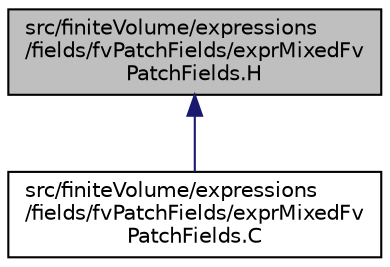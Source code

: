 digraph "src/finiteVolume/expressions/fields/fvPatchFields/exprMixedFvPatchFields.H"
{
  bgcolor="transparent";
  edge [fontname="Helvetica",fontsize="10",labelfontname="Helvetica",labelfontsize="10"];
  node [fontname="Helvetica",fontsize="10",shape=record];
  Node1 [label="src/finiteVolume/expressions\l/fields/fvPatchFields/exprMixedFv\lPatchFields.H",height=0.2,width=0.4,color="black", fillcolor="grey75", style="filled" fontcolor="black"];
  Node1 -> Node2 [dir="back",color="midnightblue",fontsize="10",style="solid",fontname="Helvetica"];
  Node2 [label="src/finiteVolume/expressions\l/fields/fvPatchFields/exprMixedFv\lPatchFields.C",height=0.2,width=0.4,color="black",URL="$exprMixedFvPatchFields_8C.html"];
}
